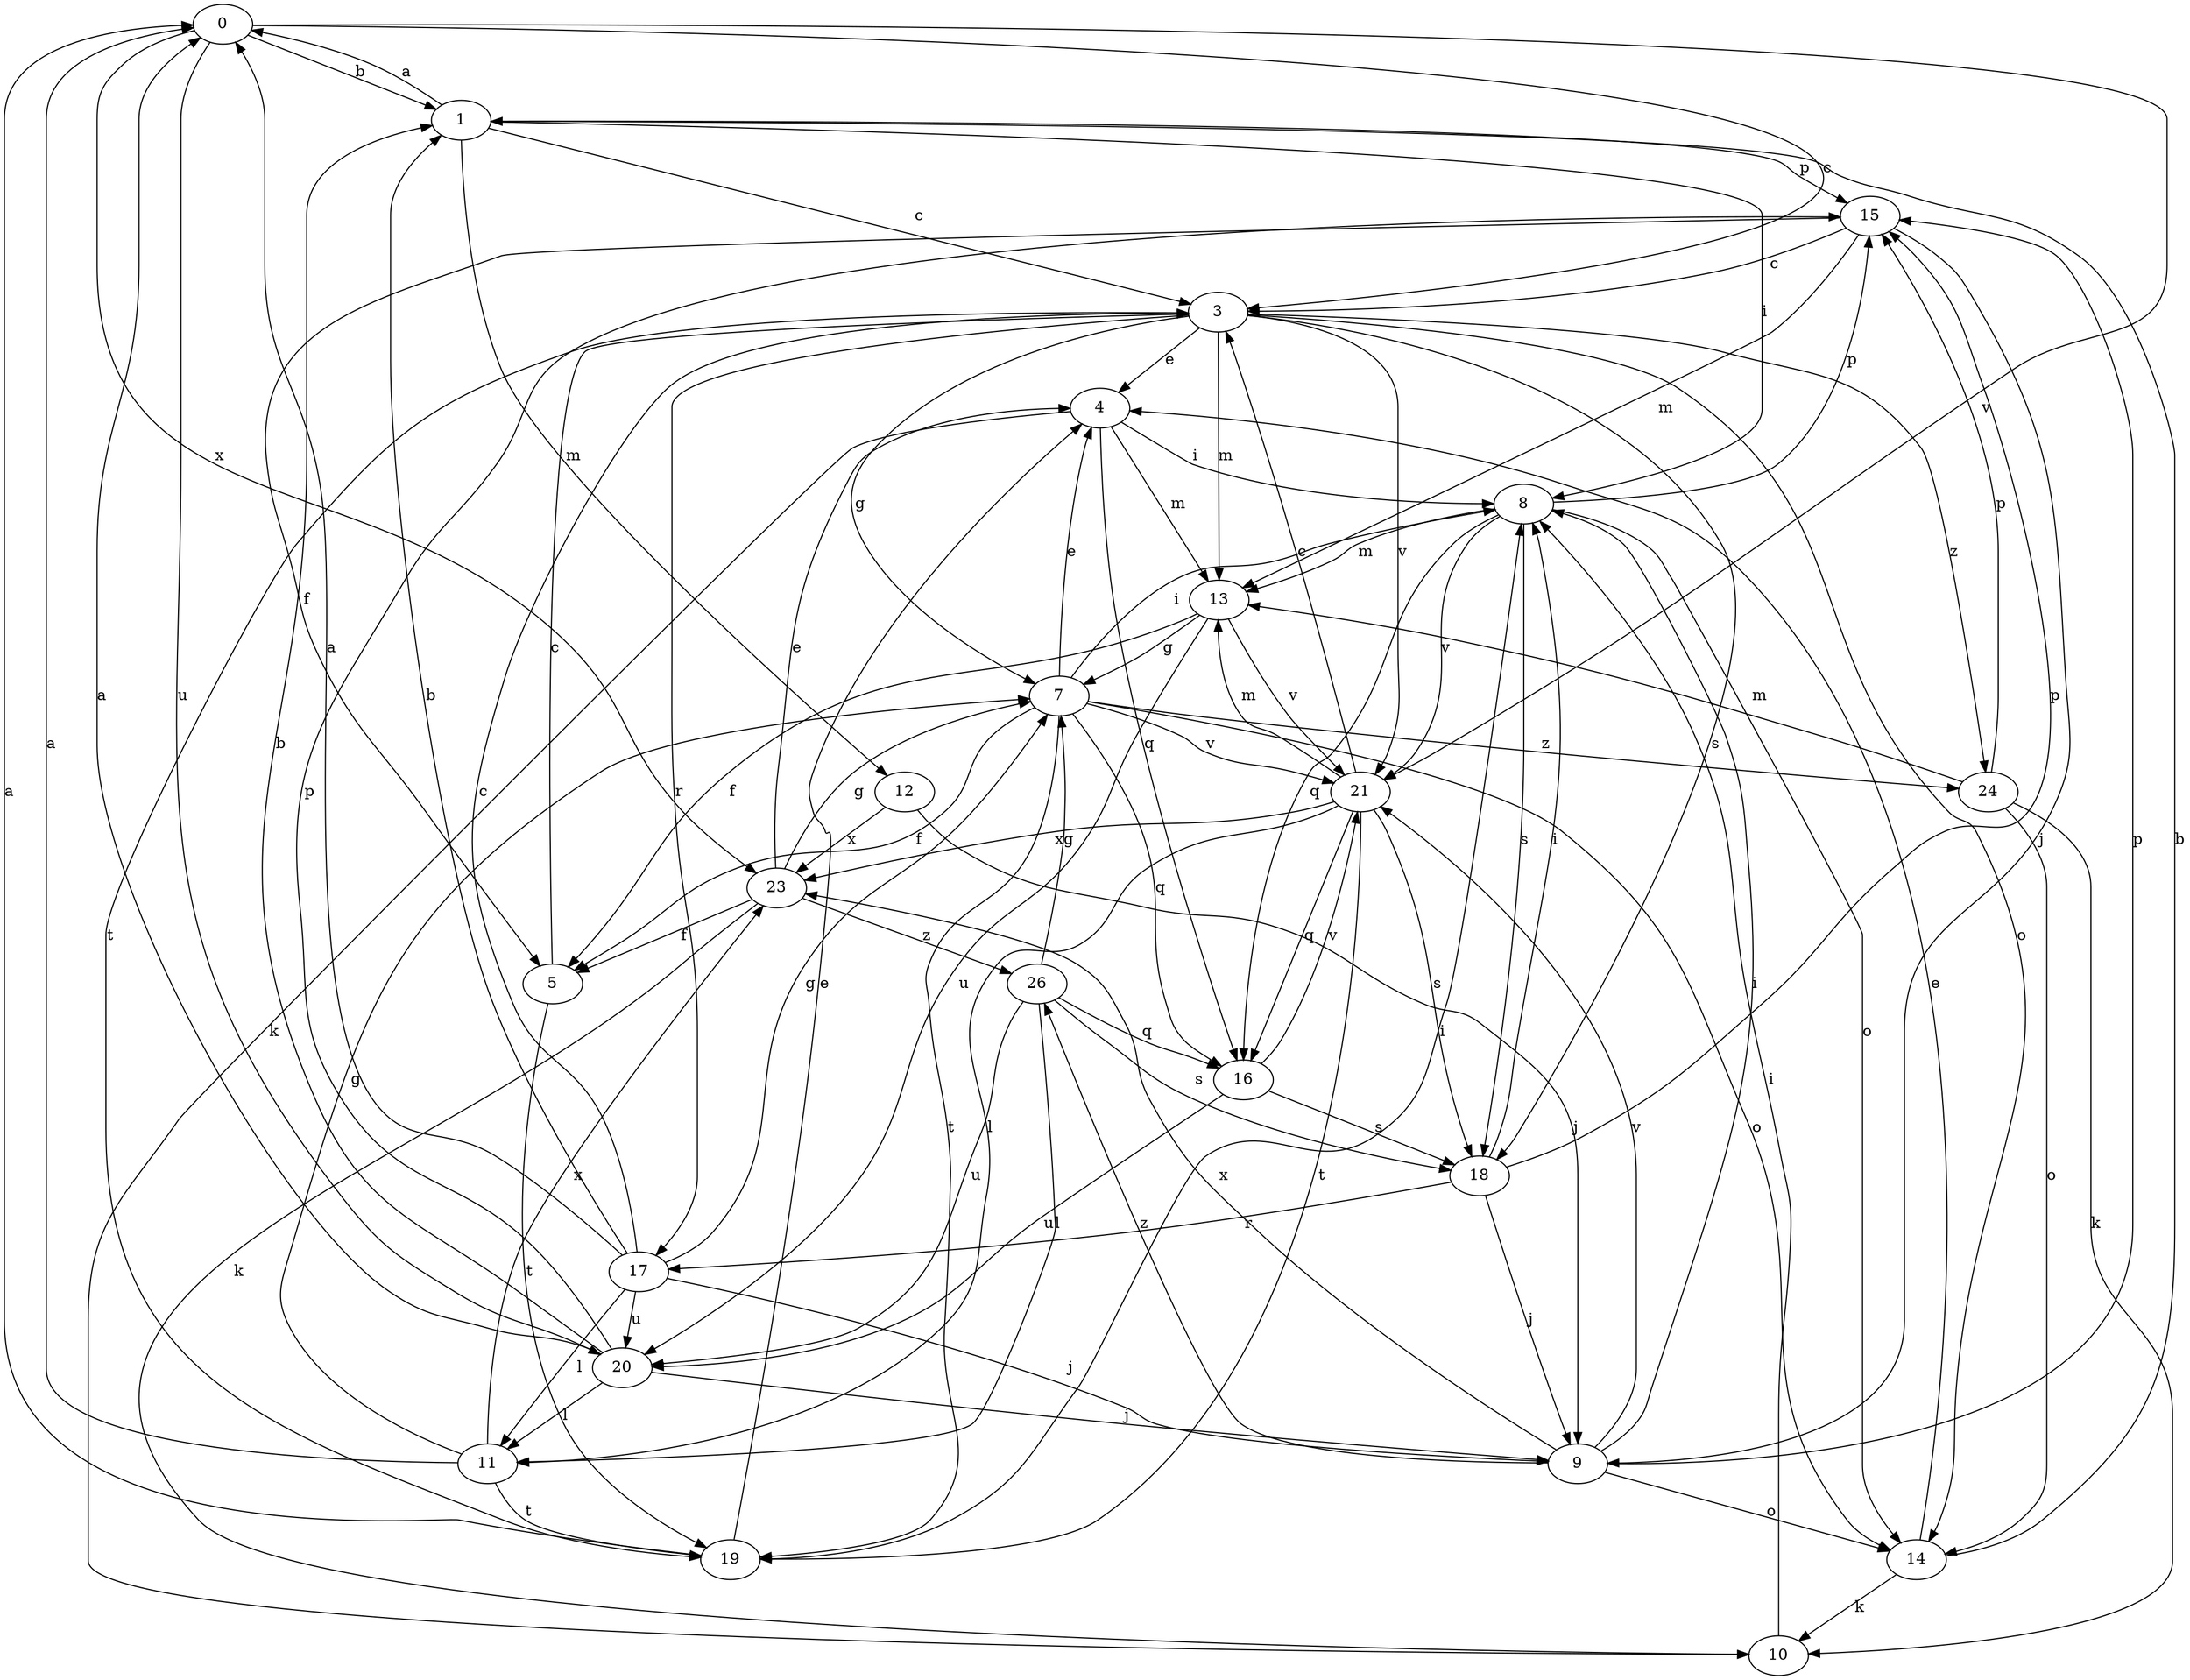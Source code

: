 strict digraph  {
0;
1;
3;
4;
5;
7;
8;
9;
10;
11;
12;
13;
14;
15;
16;
17;
18;
19;
20;
21;
23;
24;
26;
0 -> 1  [label=b];
0 -> 3  [label=c];
0 -> 20  [label=u];
0 -> 21  [label=v];
0 -> 23  [label=x];
1 -> 0  [label=a];
1 -> 3  [label=c];
1 -> 8  [label=i];
1 -> 12  [label=m];
1 -> 15  [label=p];
3 -> 4  [label=e];
3 -> 7  [label=g];
3 -> 13  [label=m];
3 -> 14  [label=o];
3 -> 17  [label=r];
3 -> 18  [label=s];
3 -> 19  [label=t];
3 -> 21  [label=v];
3 -> 24  [label=z];
4 -> 8  [label=i];
4 -> 10  [label=k];
4 -> 13  [label=m];
4 -> 16  [label=q];
5 -> 3  [label=c];
5 -> 19  [label=t];
7 -> 4  [label=e];
7 -> 5  [label=f];
7 -> 8  [label=i];
7 -> 14  [label=o];
7 -> 16  [label=q];
7 -> 19  [label=t];
7 -> 21  [label=v];
7 -> 24  [label=z];
8 -> 13  [label=m];
8 -> 14  [label=o];
8 -> 15  [label=p];
8 -> 16  [label=q];
8 -> 18  [label=s];
8 -> 21  [label=v];
9 -> 8  [label=i];
9 -> 14  [label=o];
9 -> 15  [label=p];
9 -> 21  [label=v];
9 -> 23  [label=x];
9 -> 26  [label=z];
10 -> 8  [label=i];
11 -> 0  [label=a];
11 -> 7  [label=g];
11 -> 19  [label=t];
11 -> 23  [label=x];
12 -> 9  [label=j];
12 -> 23  [label=x];
13 -> 5  [label=f];
13 -> 7  [label=g];
13 -> 20  [label=u];
13 -> 21  [label=v];
14 -> 1  [label=b];
14 -> 4  [label=e];
14 -> 10  [label=k];
15 -> 3  [label=c];
15 -> 5  [label=f];
15 -> 9  [label=j];
15 -> 13  [label=m];
16 -> 18  [label=s];
16 -> 20  [label=u];
16 -> 21  [label=v];
17 -> 0  [label=a];
17 -> 1  [label=b];
17 -> 3  [label=c];
17 -> 7  [label=g];
17 -> 9  [label=j];
17 -> 11  [label=l];
17 -> 20  [label=u];
18 -> 8  [label=i];
18 -> 9  [label=j];
18 -> 15  [label=p];
18 -> 17  [label=r];
19 -> 0  [label=a];
19 -> 4  [label=e];
19 -> 8  [label=i];
20 -> 0  [label=a];
20 -> 1  [label=b];
20 -> 9  [label=j];
20 -> 11  [label=l];
20 -> 15  [label=p];
21 -> 3  [label=c];
21 -> 11  [label=l];
21 -> 13  [label=m];
21 -> 16  [label=q];
21 -> 18  [label=s];
21 -> 19  [label=t];
21 -> 23  [label=x];
23 -> 4  [label=e];
23 -> 5  [label=f];
23 -> 7  [label=g];
23 -> 10  [label=k];
23 -> 26  [label=z];
24 -> 10  [label=k];
24 -> 13  [label=m];
24 -> 14  [label=o];
24 -> 15  [label=p];
26 -> 7  [label=g];
26 -> 11  [label=l];
26 -> 16  [label=q];
26 -> 18  [label=s];
26 -> 20  [label=u];
}

